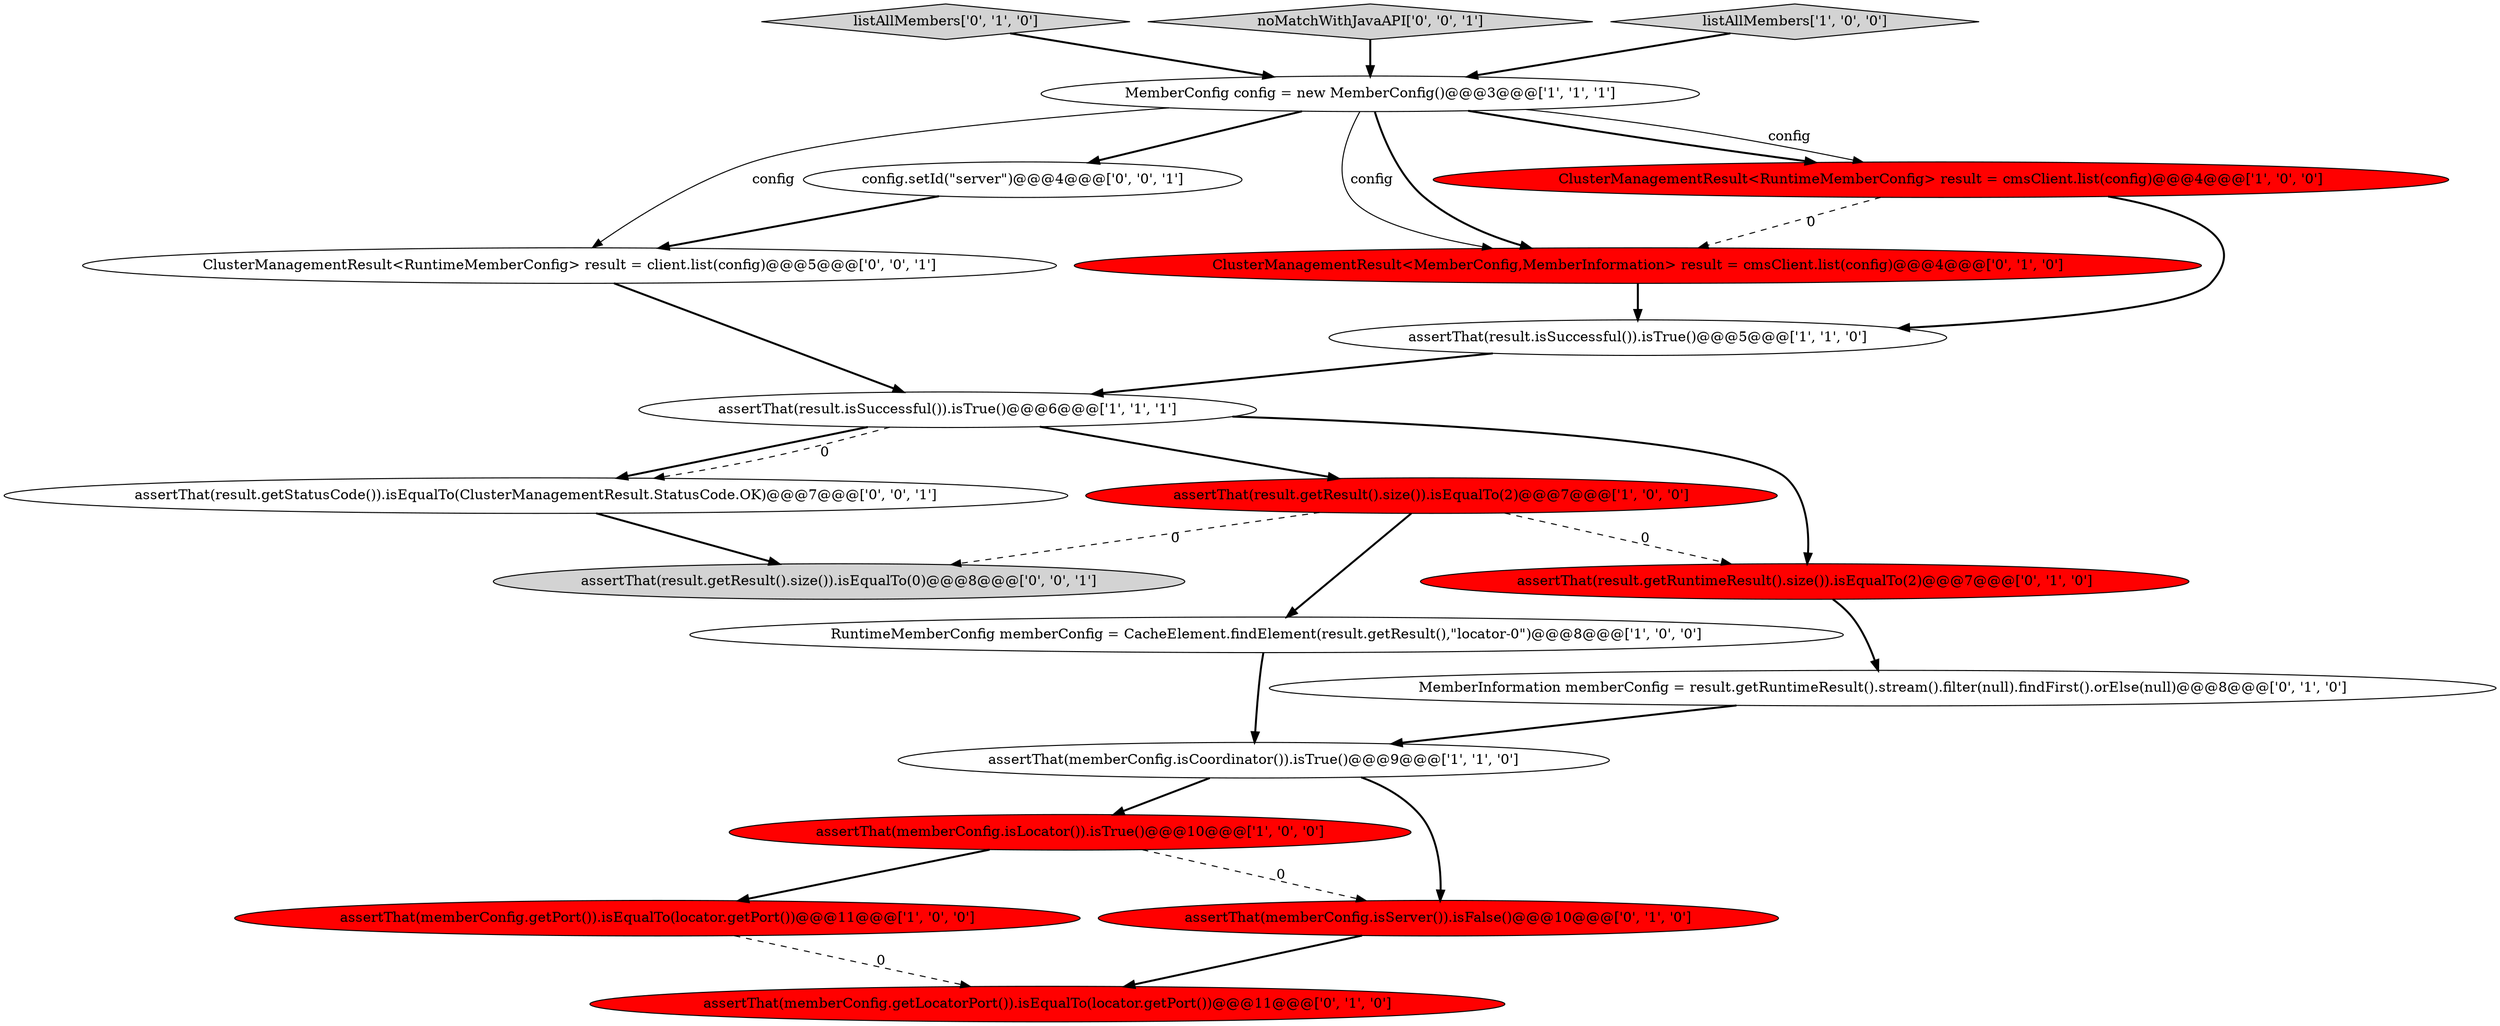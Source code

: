 digraph {
15 [style = filled, label = "ClusterManagementResult<MemberConfig,MemberInformation> result = cmsClient.list(config)@@@4@@@['0', '1', '0']", fillcolor = red, shape = ellipse image = "AAA1AAABBB2BBB"];
13 [style = filled, label = "MemberInformation memberConfig = result.getRuntimeResult().stream().filter(null).findFirst().orElse(null)@@@8@@@['0', '1', '0']", fillcolor = white, shape = ellipse image = "AAA0AAABBB2BBB"];
17 [style = filled, label = "assertThat(result.getStatusCode()).isEqualTo(ClusterManagementResult.StatusCode.OK)@@@7@@@['0', '0', '1']", fillcolor = white, shape = ellipse image = "AAA0AAABBB3BBB"];
0 [style = filled, label = "MemberConfig config = new MemberConfig()@@@3@@@['1', '1', '1']", fillcolor = white, shape = ellipse image = "AAA0AAABBB1BBB"];
8 [style = filled, label = "ClusterManagementResult<RuntimeMemberConfig> result = cmsClient.list(config)@@@4@@@['1', '0', '0']", fillcolor = red, shape = ellipse image = "AAA1AAABBB1BBB"];
16 [style = filled, label = "assertThat(result.getResult().size()).isEqualTo(0)@@@8@@@['0', '0', '1']", fillcolor = lightgray, shape = ellipse image = "AAA0AAABBB3BBB"];
1 [style = filled, label = "RuntimeMemberConfig memberConfig = CacheElement.findElement(result.getResult(),\"locator-0\")@@@8@@@['1', '0', '0']", fillcolor = white, shape = ellipse image = "AAA0AAABBB1BBB"];
20 [style = filled, label = "config.setId(\"server\")@@@4@@@['0', '0', '1']", fillcolor = white, shape = ellipse image = "AAA0AAABBB3BBB"];
19 [style = filled, label = "ClusterManagementResult<RuntimeMemberConfig> result = client.list(config)@@@5@@@['0', '0', '1']", fillcolor = white, shape = ellipse image = "AAA0AAABBB3BBB"];
14 [style = filled, label = "assertThat(memberConfig.isServer()).isFalse()@@@10@@@['0', '1', '0']", fillcolor = red, shape = ellipse image = "AAA1AAABBB2BBB"];
10 [style = filled, label = "listAllMembers['0', '1', '0']", fillcolor = lightgray, shape = diamond image = "AAA0AAABBB2BBB"];
5 [style = filled, label = "assertThat(result.isSuccessful()).isTrue()@@@5@@@['1', '1', '0']", fillcolor = white, shape = ellipse image = "AAA0AAABBB1BBB"];
3 [style = filled, label = "assertThat(memberConfig.isLocator()).isTrue()@@@10@@@['1', '0', '0']", fillcolor = red, shape = ellipse image = "AAA1AAABBB1BBB"];
7 [style = filled, label = "assertThat(memberConfig.isCoordinator()).isTrue()@@@9@@@['1', '1', '0']", fillcolor = white, shape = ellipse image = "AAA0AAABBB1BBB"];
18 [style = filled, label = "noMatchWithJavaAPI['0', '0', '1']", fillcolor = lightgray, shape = diamond image = "AAA0AAABBB3BBB"];
12 [style = filled, label = "assertThat(result.getRuntimeResult().size()).isEqualTo(2)@@@7@@@['0', '1', '0']", fillcolor = red, shape = ellipse image = "AAA1AAABBB2BBB"];
2 [style = filled, label = "assertThat(memberConfig.getPort()).isEqualTo(locator.getPort())@@@11@@@['1', '0', '0']", fillcolor = red, shape = ellipse image = "AAA1AAABBB1BBB"];
4 [style = filled, label = "assertThat(result.getResult().size()).isEqualTo(2)@@@7@@@['1', '0', '0']", fillcolor = red, shape = ellipse image = "AAA1AAABBB1BBB"];
9 [style = filled, label = "listAllMembers['1', '0', '0']", fillcolor = lightgray, shape = diamond image = "AAA0AAABBB1BBB"];
11 [style = filled, label = "assertThat(memberConfig.getLocatorPort()).isEqualTo(locator.getPort())@@@11@@@['0', '1', '0']", fillcolor = red, shape = ellipse image = "AAA1AAABBB2BBB"];
6 [style = filled, label = "assertThat(result.isSuccessful()).isTrue()@@@6@@@['1', '1', '1']", fillcolor = white, shape = ellipse image = "AAA0AAABBB1BBB"];
6->17 [style = bold, label=""];
0->8 [style = solid, label="config"];
4->16 [style = dashed, label="0"];
9->0 [style = bold, label=""];
8->15 [style = dashed, label="0"];
6->17 [style = dashed, label="0"];
19->6 [style = bold, label=""];
1->7 [style = bold, label=""];
0->15 [style = bold, label=""];
7->3 [style = bold, label=""];
15->5 [style = bold, label=""];
4->12 [style = dashed, label="0"];
7->14 [style = bold, label=""];
12->13 [style = bold, label=""];
6->4 [style = bold, label=""];
5->6 [style = bold, label=""];
8->5 [style = bold, label=""];
3->2 [style = bold, label=""];
0->15 [style = solid, label="config"];
13->7 [style = bold, label=""];
10->0 [style = bold, label=""];
0->8 [style = bold, label=""];
2->11 [style = dashed, label="0"];
0->20 [style = bold, label=""];
4->1 [style = bold, label=""];
3->14 [style = dashed, label="0"];
20->19 [style = bold, label=""];
14->11 [style = bold, label=""];
18->0 [style = bold, label=""];
0->19 [style = solid, label="config"];
17->16 [style = bold, label=""];
6->12 [style = bold, label=""];
}
